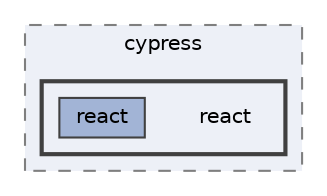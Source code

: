 digraph "C:/Users/arisc/OneDrive/Documents/GitHub/FINAL/EcoEats-Project/node_modules/cypress/react"
{
 // LATEX_PDF_SIZE
  bgcolor="transparent";
  edge [fontname=Helvetica,fontsize=10,labelfontname=Helvetica,labelfontsize=10];
  node [fontname=Helvetica,fontsize=10,shape=box,height=0.2,width=0.4];
  compound=true
  subgraph clusterdir_d30dfff7052ec0a380fc90e430066eef {
    graph [ bgcolor="#edf0f7", pencolor="grey50", label="cypress", fontname=Helvetica,fontsize=10 style="filled,dashed", URL="dir_d30dfff7052ec0a380fc90e430066eef.html",tooltip=""]
  subgraph clusterdir_77c8f5b6afbbeace262424b060abb659 {
    graph [ bgcolor="#edf0f7", pencolor="grey25", label="", fontname=Helvetica,fontsize=10 style="filled,bold", URL="dir_77c8f5b6afbbeace262424b060abb659.html",tooltip=""]
    dir_77c8f5b6afbbeace262424b060abb659 [shape=plaintext, label="react"];
  dir_8292a3585c8060f9d2e54256c1f2beb7 [label="react", fillcolor="#a2b4d6", color="grey25", style="filled", URL="dir_8292a3585c8060f9d2e54256c1f2beb7.html",tooltip=""];
  }
  }
}
